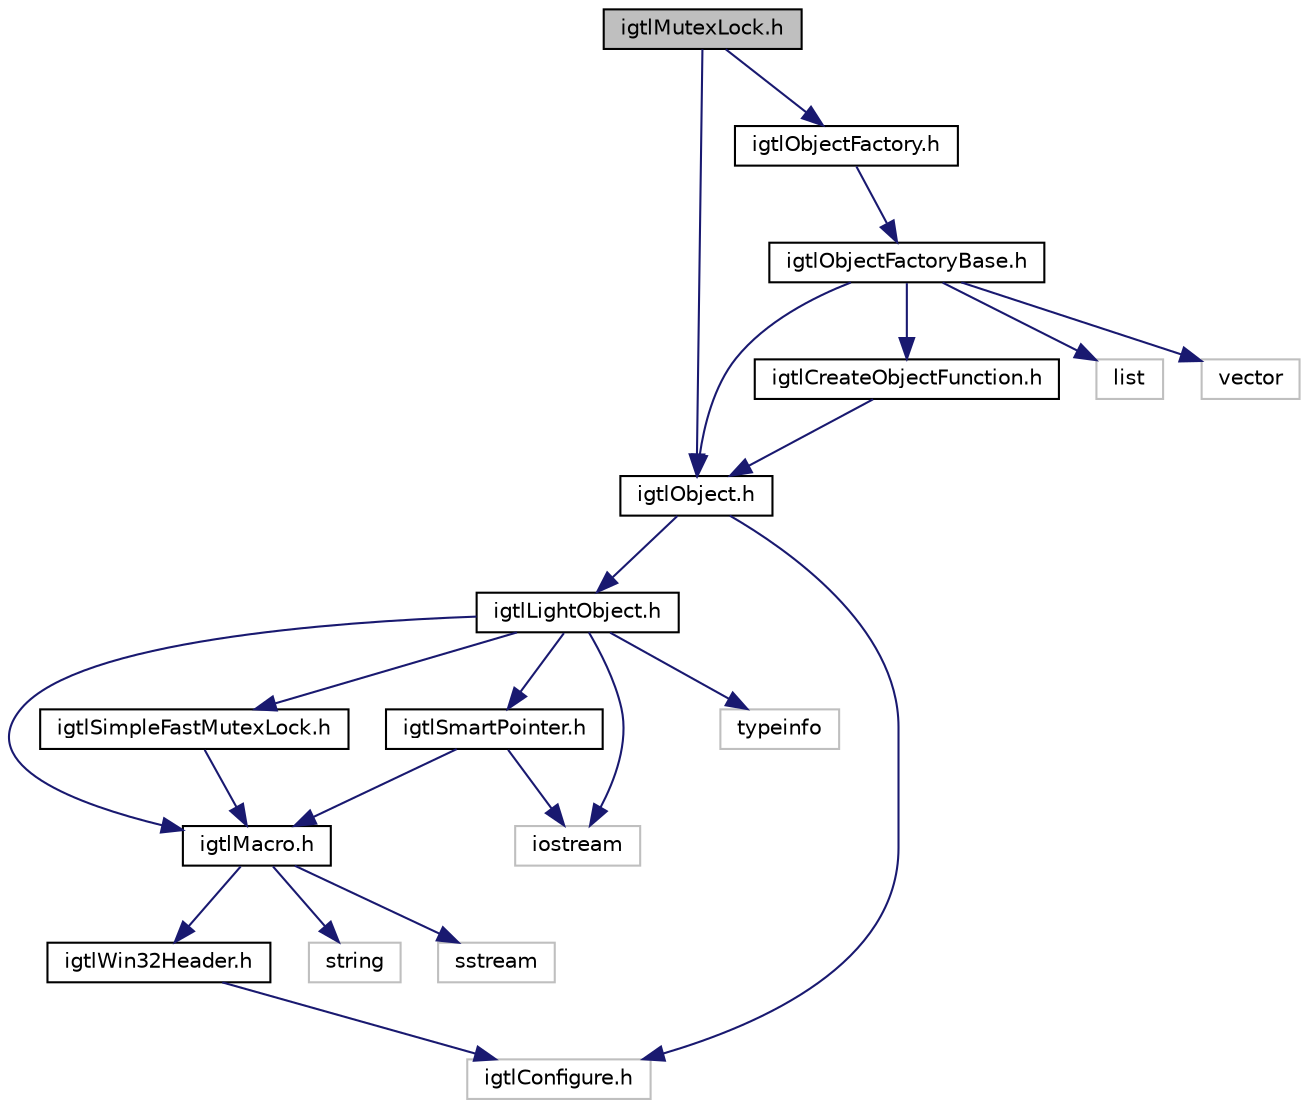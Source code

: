 digraph "igtlMutexLock.h"
{
  edge [fontname="Helvetica",fontsize="10",labelfontname="Helvetica",labelfontsize="10"];
  node [fontname="Helvetica",fontsize="10",shape=record];
  Node1 [label="igtlMutexLock.h",height=0.2,width=0.4,color="black", fillcolor="grey75", style="filled", fontcolor="black"];
  Node1 -> Node2 [color="midnightblue",fontsize="10",style="solid",fontname="Helvetica"];
  Node2 [label="igtlObject.h",height=0.2,width=0.4,color="black", fillcolor="white", style="filled",URL="$igtlObject_8h.html"];
  Node2 -> Node3 [color="midnightblue",fontsize="10",style="solid",fontname="Helvetica"];
  Node3 [label="igtlLightObject.h",height=0.2,width=0.4,color="black", fillcolor="white", style="filled",URL="$igtlLightObject_8h.html"];
  Node3 -> Node4 [color="midnightblue",fontsize="10",style="solid",fontname="Helvetica"];
  Node4 [label="igtlSmartPointer.h",height=0.2,width=0.4,color="black", fillcolor="white", style="filled",URL="$igtlSmartPointer_8h.html"];
  Node4 -> Node5 [color="midnightblue",fontsize="10",style="solid",fontname="Helvetica"];
  Node5 [label="igtlMacro.h",height=0.2,width=0.4,color="black", fillcolor="white", style="filled",URL="$igtlMacro_8h.html"];
  Node5 -> Node6 [color="midnightblue",fontsize="10",style="solid",fontname="Helvetica"];
  Node6 [label="igtlWin32Header.h",height=0.2,width=0.4,color="black", fillcolor="white", style="filled",URL="$igtlWin32Header_8h.html"];
  Node6 -> Node7 [color="midnightblue",fontsize="10",style="solid",fontname="Helvetica"];
  Node7 [label="igtlConfigure.h",height=0.2,width=0.4,color="grey75", fillcolor="white", style="filled"];
  Node5 -> Node8 [color="midnightblue",fontsize="10",style="solid",fontname="Helvetica"];
  Node8 [label="string",height=0.2,width=0.4,color="grey75", fillcolor="white", style="filled"];
  Node5 -> Node9 [color="midnightblue",fontsize="10",style="solid",fontname="Helvetica"];
  Node9 [label="sstream",height=0.2,width=0.4,color="grey75", fillcolor="white", style="filled"];
  Node4 -> Node10 [color="midnightblue",fontsize="10",style="solid",fontname="Helvetica"];
  Node10 [label="iostream",height=0.2,width=0.4,color="grey75", fillcolor="white", style="filled"];
  Node3 -> Node11 [color="midnightblue",fontsize="10",style="solid",fontname="Helvetica"];
  Node11 [label="igtlSimpleFastMutexLock.h",height=0.2,width=0.4,color="black", fillcolor="white", style="filled",URL="$igtlSimpleFastMutexLock_8h.html"];
  Node11 -> Node5 [color="midnightblue",fontsize="10",style="solid",fontname="Helvetica"];
  Node3 -> Node5 [color="midnightblue",fontsize="10",style="solid",fontname="Helvetica"];
  Node3 -> Node10 [color="midnightblue",fontsize="10",style="solid",fontname="Helvetica"];
  Node3 -> Node12 [color="midnightblue",fontsize="10",style="solid",fontname="Helvetica"];
  Node12 [label="typeinfo",height=0.2,width=0.4,color="grey75", fillcolor="white", style="filled"];
  Node2 -> Node7 [color="midnightblue",fontsize="10",style="solid",fontname="Helvetica"];
  Node1 -> Node13 [color="midnightblue",fontsize="10",style="solid",fontname="Helvetica"];
  Node13 [label="igtlObjectFactory.h",height=0.2,width=0.4,color="black", fillcolor="white", style="filled",URL="$igtlObjectFactory_8h.html"];
  Node13 -> Node14 [color="midnightblue",fontsize="10",style="solid",fontname="Helvetica"];
  Node14 [label="igtlObjectFactoryBase.h",height=0.2,width=0.4,color="black", fillcolor="white", style="filled",URL="$igtlObjectFactoryBase_8h.html"];
  Node14 -> Node2 [color="midnightblue",fontsize="10",style="solid",fontname="Helvetica"];
  Node14 -> Node15 [color="midnightblue",fontsize="10",style="solid",fontname="Helvetica"];
  Node15 [label="igtlCreateObjectFunction.h",height=0.2,width=0.4,color="black", fillcolor="white", style="filled",URL="$igtlCreateObjectFunction_8h.html"];
  Node15 -> Node2 [color="midnightblue",fontsize="10",style="solid",fontname="Helvetica"];
  Node14 -> Node16 [color="midnightblue",fontsize="10",style="solid",fontname="Helvetica"];
  Node16 [label="list",height=0.2,width=0.4,color="grey75", fillcolor="white", style="filled"];
  Node14 -> Node17 [color="midnightblue",fontsize="10",style="solid",fontname="Helvetica"];
  Node17 [label="vector",height=0.2,width=0.4,color="grey75", fillcolor="white", style="filled"];
}
